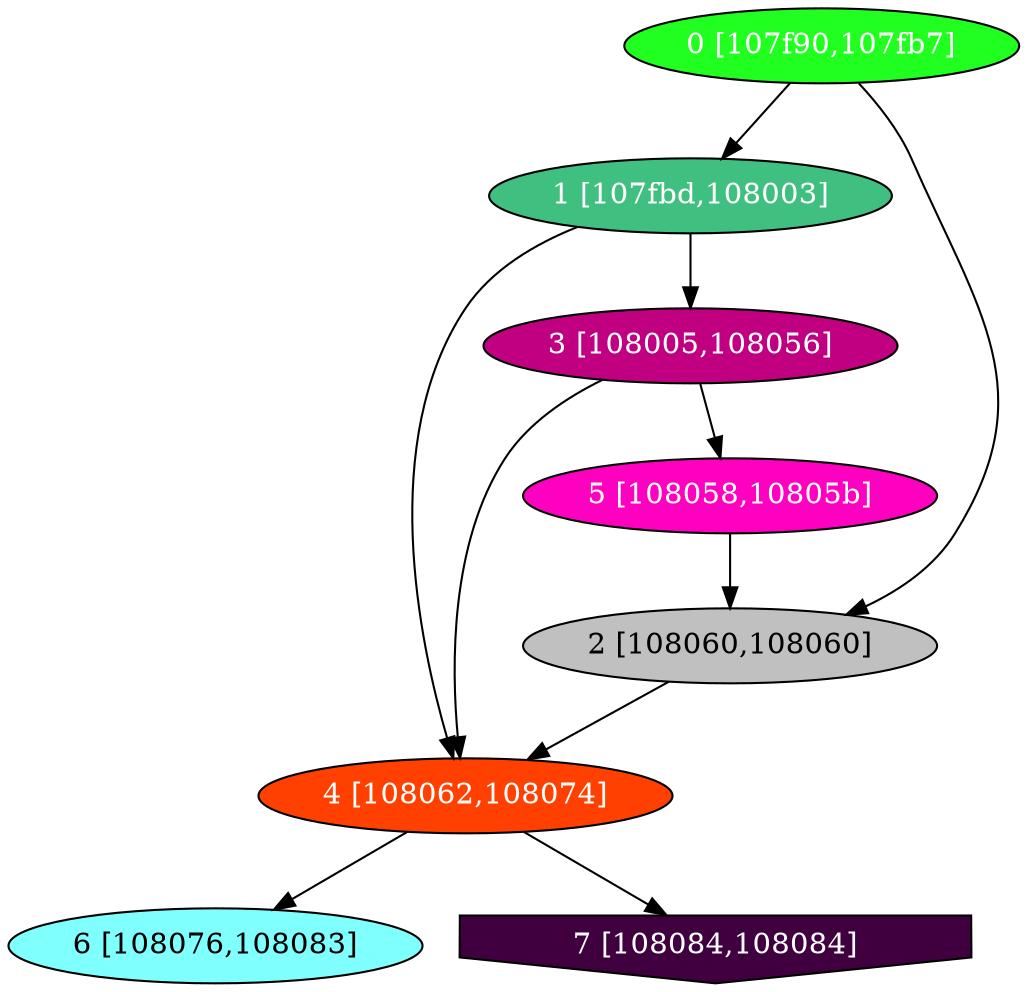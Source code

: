 diGraph libnss3{
	libnss3_0  [style=filled fillcolor="#20FF20" fontcolor="#ffffff" shape=oval label="0 [107f90,107fb7]"]
	libnss3_1  [style=filled fillcolor="#40C080" fontcolor="#ffffff" shape=oval label="1 [107fbd,108003]"]
	libnss3_2  [style=filled fillcolor="#C0C0C0" fontcolor="#000000" shape=oval label="2 [108060,108060]"]
	libnss3_3  [style=filled fillcolor="#C00080" fontcolor="#ffffff" shape=oval label="3 [108005,108056]"]
	libnss3_4  [style=filled fillcolor="#FF4000" fontcolor="#ffffff" shape=oval label="4 [108062,108074]"]
	libnss3_5  [style=filled fillcolor="#FF00C0" fontcolor="#ffffff" shape=oval label="5 [108058,10805b]"]
	libnss3_6  [style=filled fillcolor="#80FFFF" fontcolor="#000000" shape=oval label="6 [108076,108083]"]
	libnss3_7  [style=filled fillcolor="#400040" fontcolor="#ffffff" shape=invhouse label="7 [108084,108084]"]

	libnss3_0 -> libnss3_1
	libnss3_0 -> libnss3_2
	libnss3_1 -> libnss3_3
	libnss3_1 -> libnss3_4
	libnss3_2 -> libnss3_4
	libnss3_3 -> libnss3_4
	libnss3_3 -> libnss3_5
	libnss3_4 -> libnss3_6
	libnss3_4 -> libnss3_7
	libnss3_5 -> libnss3_2
}